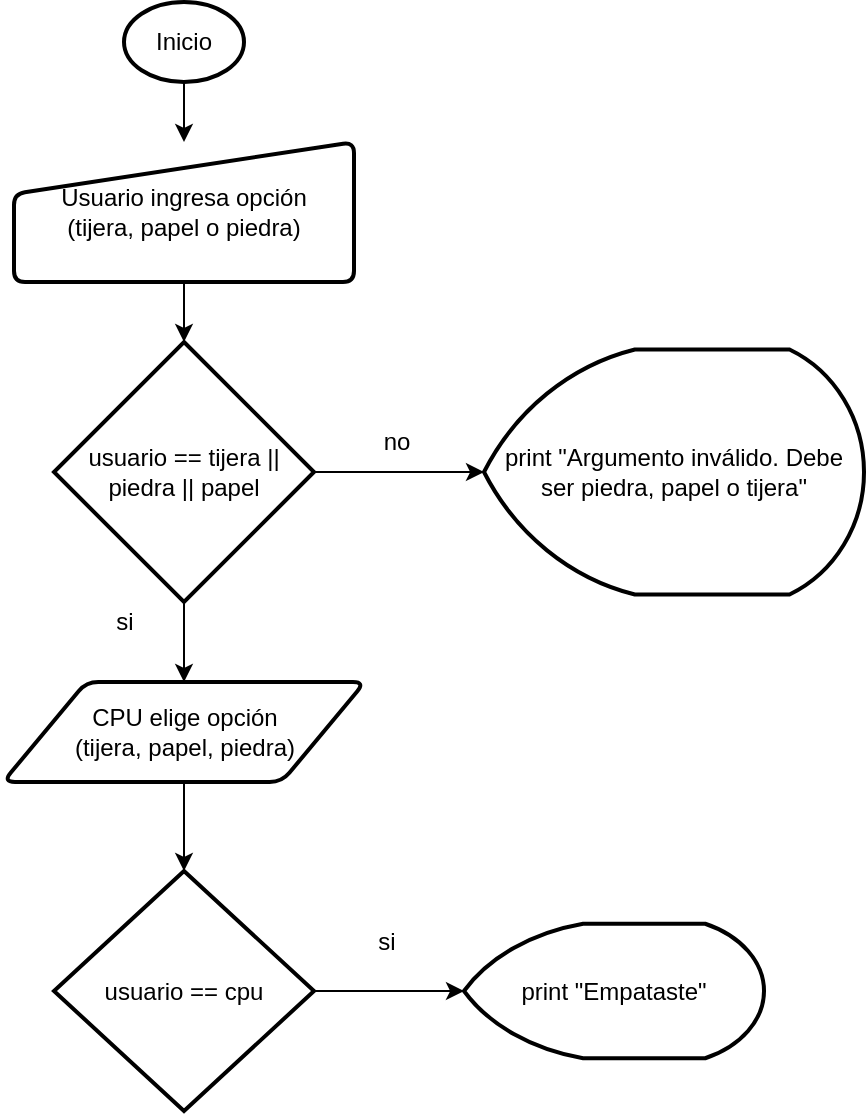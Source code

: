 <mxfile version="13.6.4" type="github">
  <diagram id="C5RBs43oDa-KdzZeNtuy" name="Page-1">
    <mxGraphModel dx="778" dy="562" grid="1" gridSize="10" guides="1" tooltips="1" connect="1" arrows="1" fold="1" page="1" pageScale="1" pageWidth="827" pageHeight="1169" math="0" shadow="0">
      <root>
        <mxCell id="WIyWlLk6GJQsqaUBKTNV-0" />
        <mxCell id="WIyWlLk6GJQsqaUBKTNV-1" parent="WIyWlLk6GJQsqaUBKTNV-0" />
        <mxCell id="Phs6VMe3P_re2mjiYe4f-11" value="" style="edgeStyle=orthogonalEdgeStyle;rounded=0;orthogonalLoop=1;jettySize=auto;html=1;" edge="1" parent="WIyWlLk6GJQsqaUBKTNV-1" source="Phs6VMe3P_re2mjiYe4f-0" target="Phs6VMe3P_re2mjiYe4f-2">
          <mxGeometry relative="1" as="geometry" />
        </mxCell>
        <mxCell id="Phs6VMe3P_re2mjiYe4f-0" value="Inicio" style="strokeWidth=2;html=1;shape=mxgraph.flowchart.start_1;whiteSpace=wrap;" vertex="1" parent="WIyWlLk6GJQsqaUBKTNV-1">
          <mxGeometry x="390" y="30" width="60" height="40" as="geometry" />
        </mxCell>
        <mxCell id="Phs6VMe3P_re2mjiYe4f-5" value="" style="edgeStyle=orthogonalEdgeStyle;rounded=0;orthogonalLoop=1;jettySize=auto;html=1;" edge="1" parent="WIyWlLk6GJQsqaUBKTNV-1" source="Phs6VMe3P_re2mjiYe4f-1" target="Phs6VMe3P_re2mjiYe4f-3">
          <mxGeometry relative="1" as="geometry" />
        </mxCell>
        <mxCell id="Phs6VMe3P_re2mjiYe4f-1" value="CPU elige opción&lt;br&gt;(tijera, papel, piedra)" style="shape=parallelogram;html=1;strokeWidth=2;perimeter=parallelogramPerimeter;whiteSpace=wrap;rounded=1;arcSize=12;size=0.23;" vertex="1" parent="WIyWlLk6GJQsqaUBKTNV-1">
          <mxGeometry x="329.5" y="370" width="181" height="50" as="geometry" />
        </mxCell>
        <mxCell id="Phs6VMe3P_re2mjiYe4f-7" value="" style="edgeStyle=orthogonalEdgeStyle;rounded=0;orthogonalLoop=1;jettySize=auto;html=1;exitX=1;exitY=0.5;exitDx=0;exitDy=0;exitPerimeter=0;" edge="1" parent="WIyWlLk6GJQsqaUBKTNV-1" source="Phs6VMe3P_re2mjiYe4f-9" target="Phs6VMe3P_re2mjiYe4f-6">
          <mxGeometry relative="1" as="geometry" />
        </mxCell>
        <mxCell id="Phs6VMe3P_re2mjiYe4f-2" value="&lt;span&gt;Usuario ingresa opción&lt;/span&gt;&lt;br&gt;&lt;span&gt;(tijera, papel o piedra)&lt;/span&gt;" style="html=1;strokeWidth=2;shape=manualInput;whiteSpace=wrap;rounded=1;size=26;arcSize=11;" vertex="1" parent="WIyWlLk6GJQsqaUBKTNV-1">
          <mxGeometry x="335" y="100" width="170" height="70" as="geometry" />
        </mxCell>
        <mxCell id="Phs6VMe3P_re2mjiYe4f-14" value="" style="edgeStyle=orthogonalEdgeStyle;rounded=0;orthogonalLoop=1;jettySize=auto;html=1;" edge="1" parent="WIyWlLk6GJQsqaUBKTNV-1" source="Phs6VMe3P_re2mjiYe4f-3" target="Phs6VMe3P_re2mjiYe4f-13">
          <mxGeometry relative="1" as="geometry" />
        </mxCell>
        <mxCell id="Phs6VMe3P_re2mjiYe4f-3" value="usuario == cpu" style="strokeWidth=2;html=1;shape=mxgraph.flowchart.decision;whiteSpace=wrap;" vertex="1" parent="WIyWlLk6GJQsqaUBKTNV-1">
          <mxGeometry x="355" y="464.5" width="130" height="120" as="geometry" />
        </mxCell>
        <mxCell id="Phs6VMe3P_re2mjiYe4f-4" value="" style="endArrow=classic;html=1;" edge="1" parent="WIyWlLk6GJQsqaUBKTNV-1" source="Phs6VMe3P_re2mjiYe4f-2" target="Phs6VMe3P_re2mjiYe4f-9">
          <mxGeometry width="50" height="50" relative="1" as="geometry">
            <mxPoint x="380" y="360" as="sourcePoint" />
            <mxPoint x="520" y="200" as="targetPoint" />
          </mxGeometry>
        </mxCell>
        <mxCell id="Phs6VMe3P_re2mjiYe4f-6" value="print &quot;Argumento inválido. Debe ser piedra, papel o tijera&quot;" style="strokeWidth=2;html=1;shape=mxgraph.flowchart.display;whiteSpace=wrap;" vertex="1" parent="WIyWlLk6GJQsqaUBKTNV-1">
          <mxGeometry x="570" y="203.75" width="190" height="122.5" as="geometry" />
        </mxCell>
        <mxCell id="Phs6VMe3P_re2mjiYe4f-8" value="no" style="text;html=1;align=center;verticalAlign=middle;resizable=0;points=[];autosize=1;" vertex="1" parent="WIyWlLk6GJQsqaUBKTNV-1">
          <mxGeometry x="510.5" y="240" width="30" height="20" as="geometry" />
        </mxCell>
        <mxCell id="Phs6VMe3P_re2mjiYe4f-10" value="" style="edgeStyle=orthogonalEdgeStyle;rounded=0;orthogonalLoop=1;jettySize=auto;html=1;" edge="1" parent="WIyWlLk6GJQsqaUBKTNV-1" source="Phs6VMe3P_re2mjiYe4f-9" target="Phs6VMe3P_re2mjiYe4f-1">
          <mxGeometry relative="1" as="geometry" />
        </mxCell>
        <mxCell id="Phs6VMe3P_re2mjiYe4f-9" value="usuario == tijera || piedra || papel" style="strokeWidth=2;html=1;shape=mxgraph.flowchart.decision;whiteSpace=wrap;" vertex="1" parent="WIyWlLk6GJQsqaUBKTNV-1">
          <mxGeometry x="355" y="200" width="130" height="130" as="geometry" />
        </mxCell>
        <mxCell id="Phs6VMe3P_re2mjiYe4f-12" value="si" style="text;html=1;align=center;verticalAlign=middle;resizable=0;points=[];autosize=1;" vertex="1" parent="WIyWlLk6GJQsqaUBKTNV-1">
          <mxGeometry x="380" y="330" width="20" height="20" as="geometry" />
        </mxCell>
        <mxCell id="Phs6VMe3P_re2mjiYe4f-13" value="print &quot;Empataste&quot;" style="strokeWidth=2;html=1;shape=mxgraph.flowchart.display;whiteSpace=wrap;" vertex="1" parent="WIyWlLk6GJQsqaUBKTNV-1">
          <mxGeometry x="560" y="490.88" width="150" height="67.25" as="geometry" />
        </mxCell>
        <mxCell id="Phs6VMe3P_re2mjiYe4f-15" value="si" style="text;html=1;align=center;verticalAlign=middle;resizable=0;points=[];autosize=1;" vertex="1" parent="WIyWlLk6GJQsqaUBKTNV-1">
          <mxGeometry x="510.5" y="490" width="20" height="20" as="geometry" />
        </mxCell>
      </root>
    </mxGraphModel>
  </diagram>
</mxfile>
